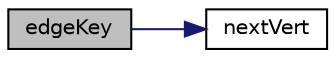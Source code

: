 digraph "edgeKey"
{
  bgcolor="transparent";
  edge [fontname="Helvetica",fontsize="10",labelfontname="Helvetica",labelfontsize="10"];
  node [fontname="Helvetica",fontsize="10",shape=record];
  rankdir="LR";
  Node330 [label="edgeKey",height=0.2,width=0.4,color="black", fillcolor="grey75", style="filled", fontcolor="black"];
  Node330 -> Node331 [color="midnightblue",fontsize="10",style="solid",fontname="Helvetica"];
  Node331 [label="nextVert",height=0.2,width=0.4,color="black",URL="$a28317.html#a50315cd5fbb27349846bb330455baf36",tooltip="Step along face either in righthand or lefthand direction. "];
}
